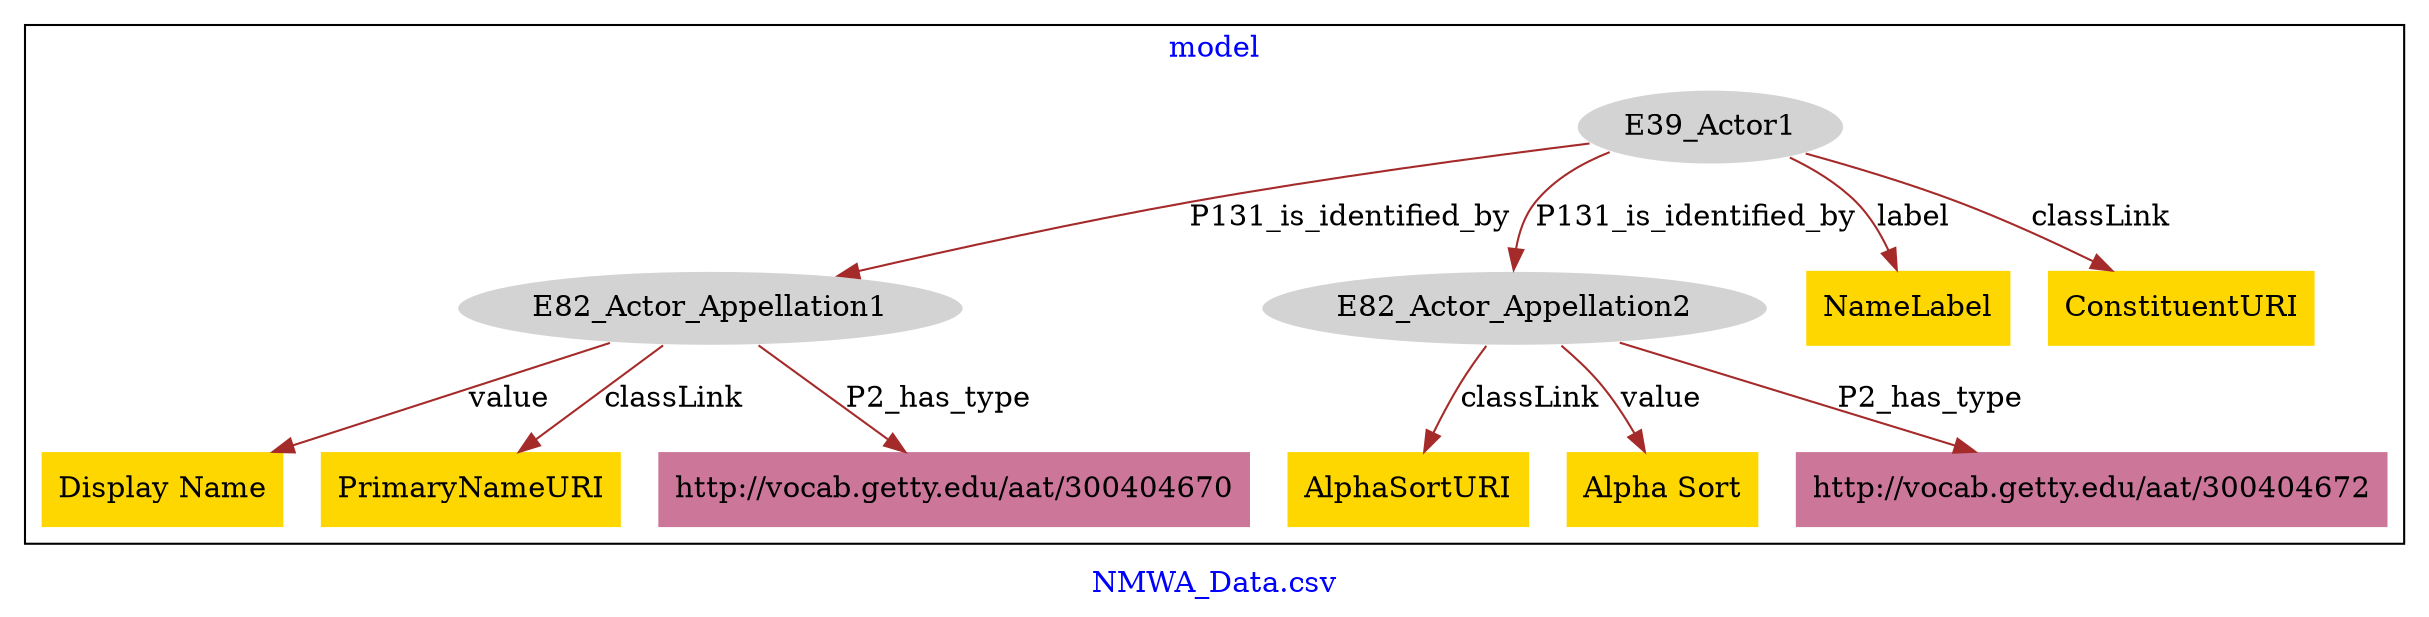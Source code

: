 digraph n0 {
fontcolor="blue"
remincross="true"
label="NMWA_Data.csv"
subgraph cluster {
label="model"
n2[style="filled",color="white",fillcolor="lightgray",label="E39_Actor1"];
n3[style="filled",color="white",fillcolor="lightgray",label="E82_Actor_Appellation1"];
n4[style="filled",color="white",fillcolor="lightgray",label="E82_Actor_Appellation2"];
n5[shape="plaintext",style="filled",fillcolor="gold",label="AlphaSortURI"];
n6[shape="plaintext",style="filled",fillcolor="gold",label="NameLabel"];
n7[shape="plaintext",style="filled",fillcolor="gold",label="Display Name"];
n8[shape="plaintext",style="filled",fillcolor="gold",label="PrimaryNameURI"];
n9[shape="plaintext",style="filled",fillcolor="gold",label="Alpha Sort"];
n10[shape="plaintext",style="filled",fillcolor="gold",label="ConstituentURI"];
n11[shape="plaintext",style="filled",fillcolor="#CC7799",label="http://vocab.getty.edu/aat/300404672"];
n12[shape="plaintext",style="filled",fillcolor="#CC7799",label="http://vocab.getty.edu/aat/300404670"];
}
n2 -> n3[color="brown",fontcolor="black",label="P131_is_identified_by"]
n2 -> n4[color="brown",fontcolor="black",label="P131_is_identified_by"]
n4 -> n5[color="brown",fontcolor="black",label="classLink"]
n2 -> n6[color="brown",fontcolor="black",label="label"]
n3 -> n7[color="brown",fontcolor="black",label="value"]
n3 -> n8[color="brown",fontcolor="black",label="classLink"]
n4 -> n9[color="brown",fontcolor="black",label="value"]
n2 -> n10[color="brown",fontcolor="black",label="classLink"]
n4 -> n11[color="brown",fontcolor="black",label="P2_has_type"]
n3 -> n12[color="brown",fontcolor="black",label="P2_has_type"]
}
